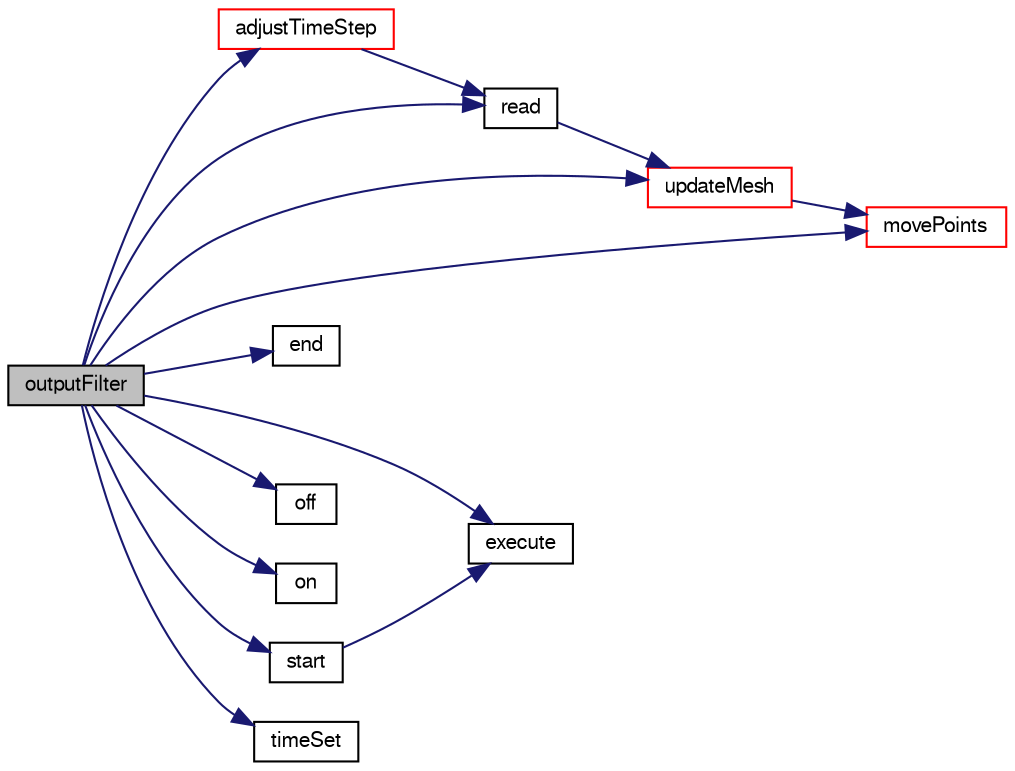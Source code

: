 digraph "outputFilter"
{
  bgcolor="transparent";
  edge [fontname="FreeSans",fontsize="10",labelfontname="FreeSans",labelfontsize="10"];
  node [fontname="FreeSans",fontsize="10",shape=record];
  rankdir="LR";
  Node16 [label="outputFilter",height=0.2,width=0.4,color="black", fillcolor="grey75", style="filled", fontcolor="black"];
  Node16 -> Node17 [color="midnightblue",fontsize="10",style="solid",fontname="FreeSans"];
  Node17 [label="adjustTimeStep",height=0.2,width=0.4,color="red",URL="$a26134.html#a8a88aad980720a56ff0ff3254f885bf9",tooltip="Called at the end of Time::adjustDeltaT() if adjustTime is true. "];
  Node17 -> Node19 [color="midnightblue",fontsize="10",style="solid",fontname="FreeSans"];
  Node19 [label="read",height=0.2,width=0.4,color="black",URL="$a26134.html#afac0600fef97b05534a595ce00b272ed",tooltip="Read and set the function object if its data have changed. "];
  Node19 -> Node20 [color="midnightblue",fontsize="10",style="solid",fontname="FreeSans"];
  Node20 [label="updateMesh",height=0.2,width=0.4,color="red",URL="$a26134.html#a9c8cde0b192708d622d874f8cc2df66d",tooltip="Update for changes of mesh. "];
  Node20 -> Node23 [color="midnightblue",fontsize="10",style="solid",fontname="FreeSans"];
  Node23 [label="movePoints",height=0.2,width=0.4,color="red",URL="$a26134.html#a66fa500d6452898eb1bb9342e534f6aa",tooltip="Update for changes of mesh. "];
  Node16 -> Node24 [color="midnightblue",fontsize="10",style="solid",fontname="FreeSans"];
  Node24 [label="end",height=0.2,width=0.4,color="black",URL="$a26134.html#af545ab12986d2fe462f1013c3bafb5f3",tooltip="Called when Time::run() determines that the time-loop exits. "];
  Node16 -> Node25 [color="midnightblue",fontsize="10",style="solid",fontname="FreeSans"];
  Node25 [label="execute",height=0.2,width=0.4,color="black",URL="$a26134.html#a134fe72050d78b4d132056902ae60f65",tooltip="Called at each ++ or += of the time-loop. "];
  Node16 -> Node23 [color="midnightblue",fontsize="10",style="solid",fontname="FreeSans"];
  Node16 -> Node26 [color="midnightblue",fontsize="10",style="solid",fontname="FreeSans"];
  Node26 [label="off",height=0.2,width=0.4,color="black",URL="$a26134.html#a2f241b422ebdbd7a570178ceaebdd2fa",tooltip="Switch the function object off. "];
  Node16 -> Node27 [color="midnightblue",fontsize="10",style="solid",fontname="FreeSans"];
  Node27 [label="on",height=0.2,width=0.4,color="black",URL="$a26134.html#af5a2f93105e0a24634af5793d2c5c5b8",tooltip="Switch the function object on. "];
  Node16 -> Node19 [color="midnightblue",fontsize="10",style="solid",fontname="FreeSans"];
  Node16 -> Node28 [color="midnightblue",fontsize="10",style="solid",fontname="FreeSans"];
  Node28 [label="start",height=0.2,width=0.4,color="black",URL="$a26134.html#aad5997aaaa2d622f0ca57f8b24a51a7b",tooltip="Called at the start of the time-loop. "];
  Node28 -> Node25 [color="midnightblue",fontsize="10",style="solid",fontname="FreeSans"];
  Node16 -> Node29 [color="midnightblue",fontsize="10",style="solid",fontname="FreeSans"];
  Node29 [label="timeSet",height=0.2,width=0.4,color="black",URL="$a26134.html#ad684acd61b0868602bf3e52d09960a64",tooltip="Called when time was set at the end of the Time::operator++. "];
  Node16 -> Node20 [color="midnightblue",fontsize="10",style="solid",fontname="FreeSans"];
}
